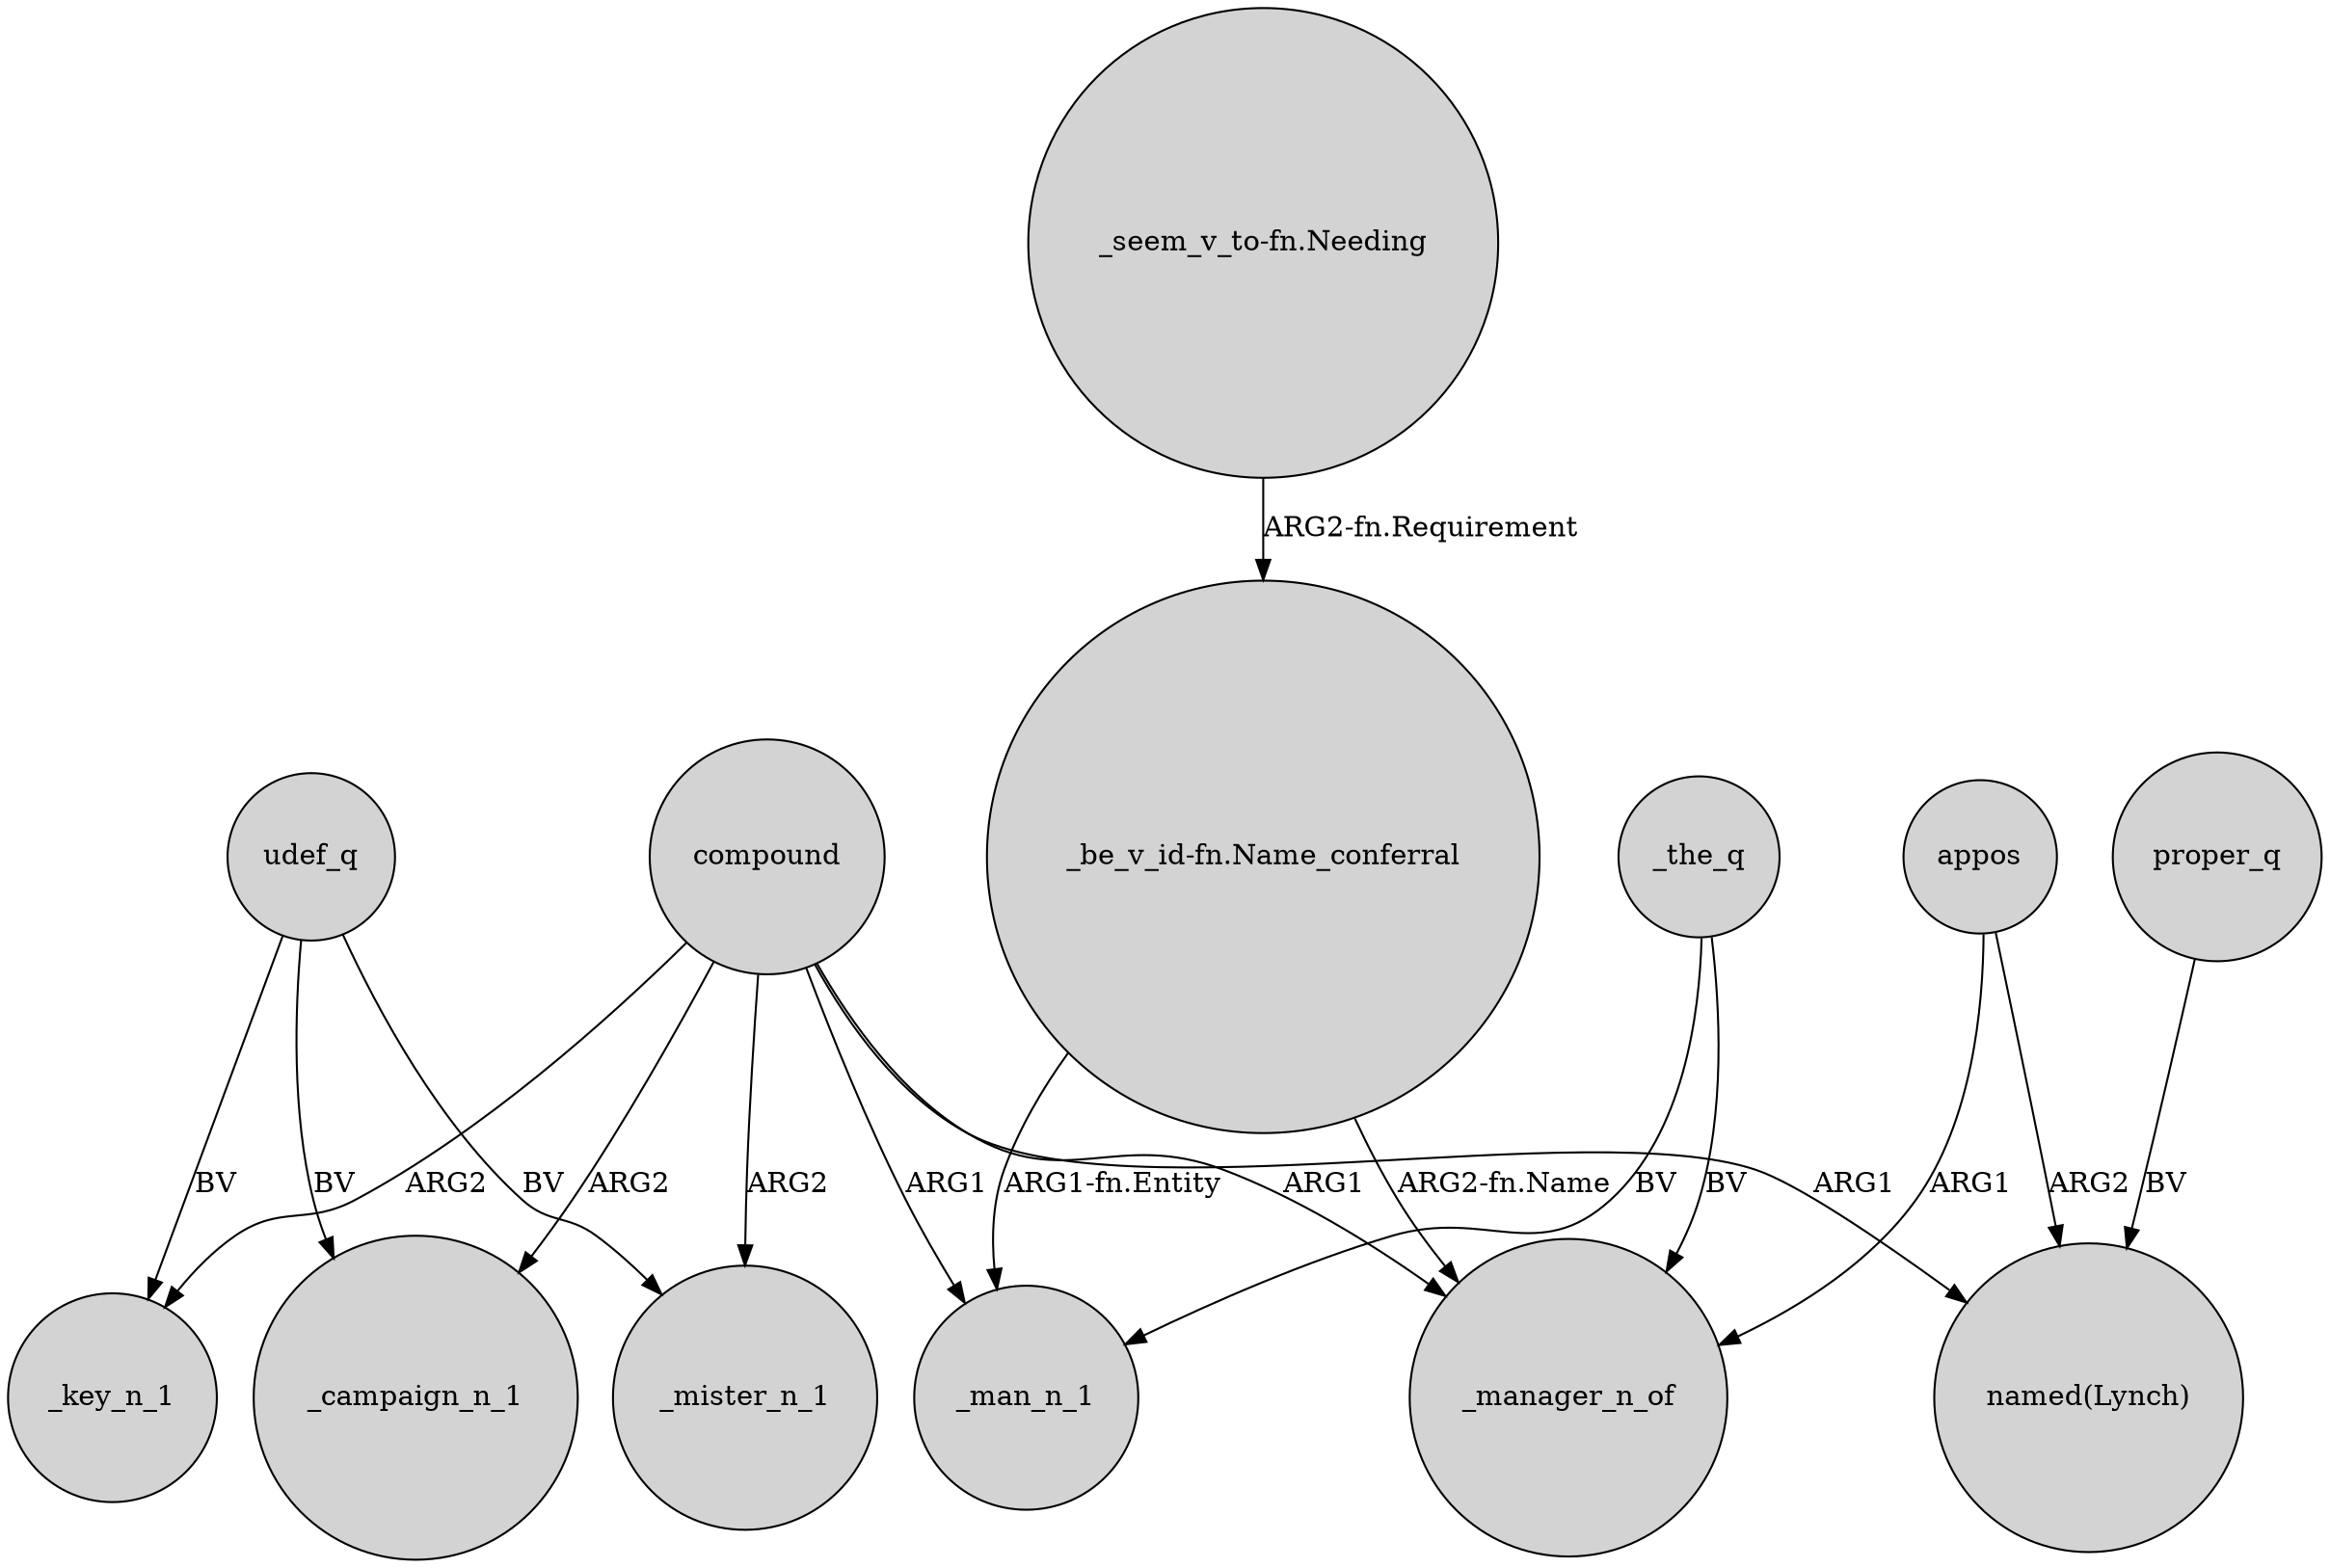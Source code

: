 digraph {
	node [shape=circle style=filled]
	udef_q -> _key_n_1 [label=BV]
	_the_q -> _manager_n_of [label=BV]
	compound -> _mister_n_1 [label=ARG2]
	appos -> _manager_n_of [label=ARG1]
	"_be_v_id-fn.Name_conferral" -> _manager_n_of [label="ARG2-fn.Name"]
	udef_q -> _mister_n_1 [label=BV]
	"_seem_v_to-fn.Needing" -> "_be_v_id-fn.Name_conferral" [label="ARG2-fn.Requirement"]
	udef_q -> _campaign_n_1 [label=BV]
	compound -> _key_n_1 [label=ARG2]
	proper_q -> "named(Lynch)" [label=BV]
	compound -> _manager_n_of [label=ARG1]
	"_be_v_id-fn.Name_conferral" -> _man_n_1 [label="ARG1-fn.Entity"]
	_the_q -> _man_n_1 [label=BV]
	appos -> "named(Lynch)" [label=ARG2]
	compound -> _campaign_n_1 [label=ARG2]
	compound -> _man_n_1 [label=ARG1]
	compound -> "named(Lynch)" [label=ARG1]
}
